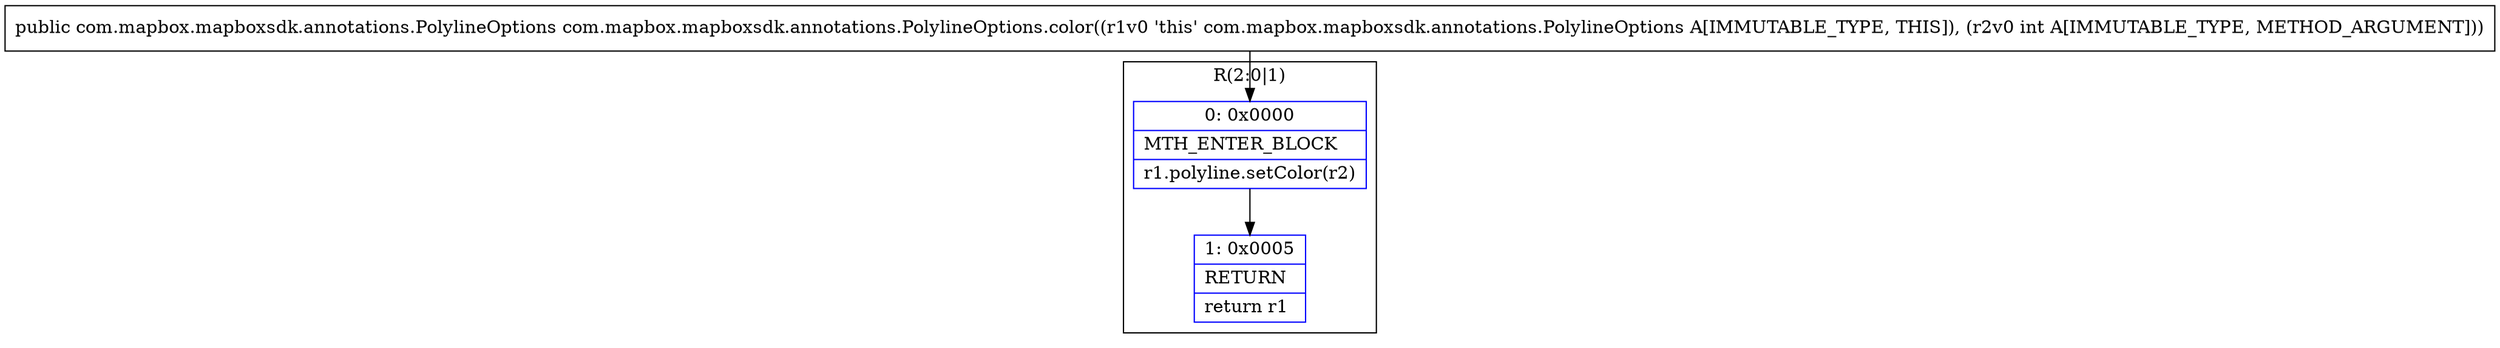 digraph "CFG forcom.mapbox.mapboxsdk.annotations.PolylineOptions.color(I)Lcom\/mapbox\/mapboxsdk\/annotations\/PolylineOptions;" {
subgraph cluster_Region_416181048 {
label = "R(2:0|1)";
node [shape=record,color=blue];
Node_0 [shape=record,label="{0\:\ 0x0000|MTH_ENTER_BLOCK\l|r1.polyline.setColor(r2)\l}"];
Node_1 [shape=record,label="{1\:\ 0x0005|RETURN\l|return r1\l}"];
}
MethodNode[shape=record,label="{public com.mapbox.mapboxsdk.annotations.PolylineOptions com.mapbox.mapboxsdk.annotations.PolylineOptions.color((r1v0 'this' com.mapbox.mapboxsdk.annotations.PolylineOptions A[IMMUTABLE_TYPE, THIS]), (r2v0 int A[IMMUTABLE_TYPE, METHOD_ARGUMENT])) }"];
MethodNode -> Node_0;
Node_0 -> Node_1;
}

